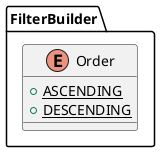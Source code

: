 @startuml

    enum FilterBuilder.Order [[FilterBuilder.Order.html]] {
        {static} +ASCENDING
        {static} +DESCENDING
    }

@enduml
